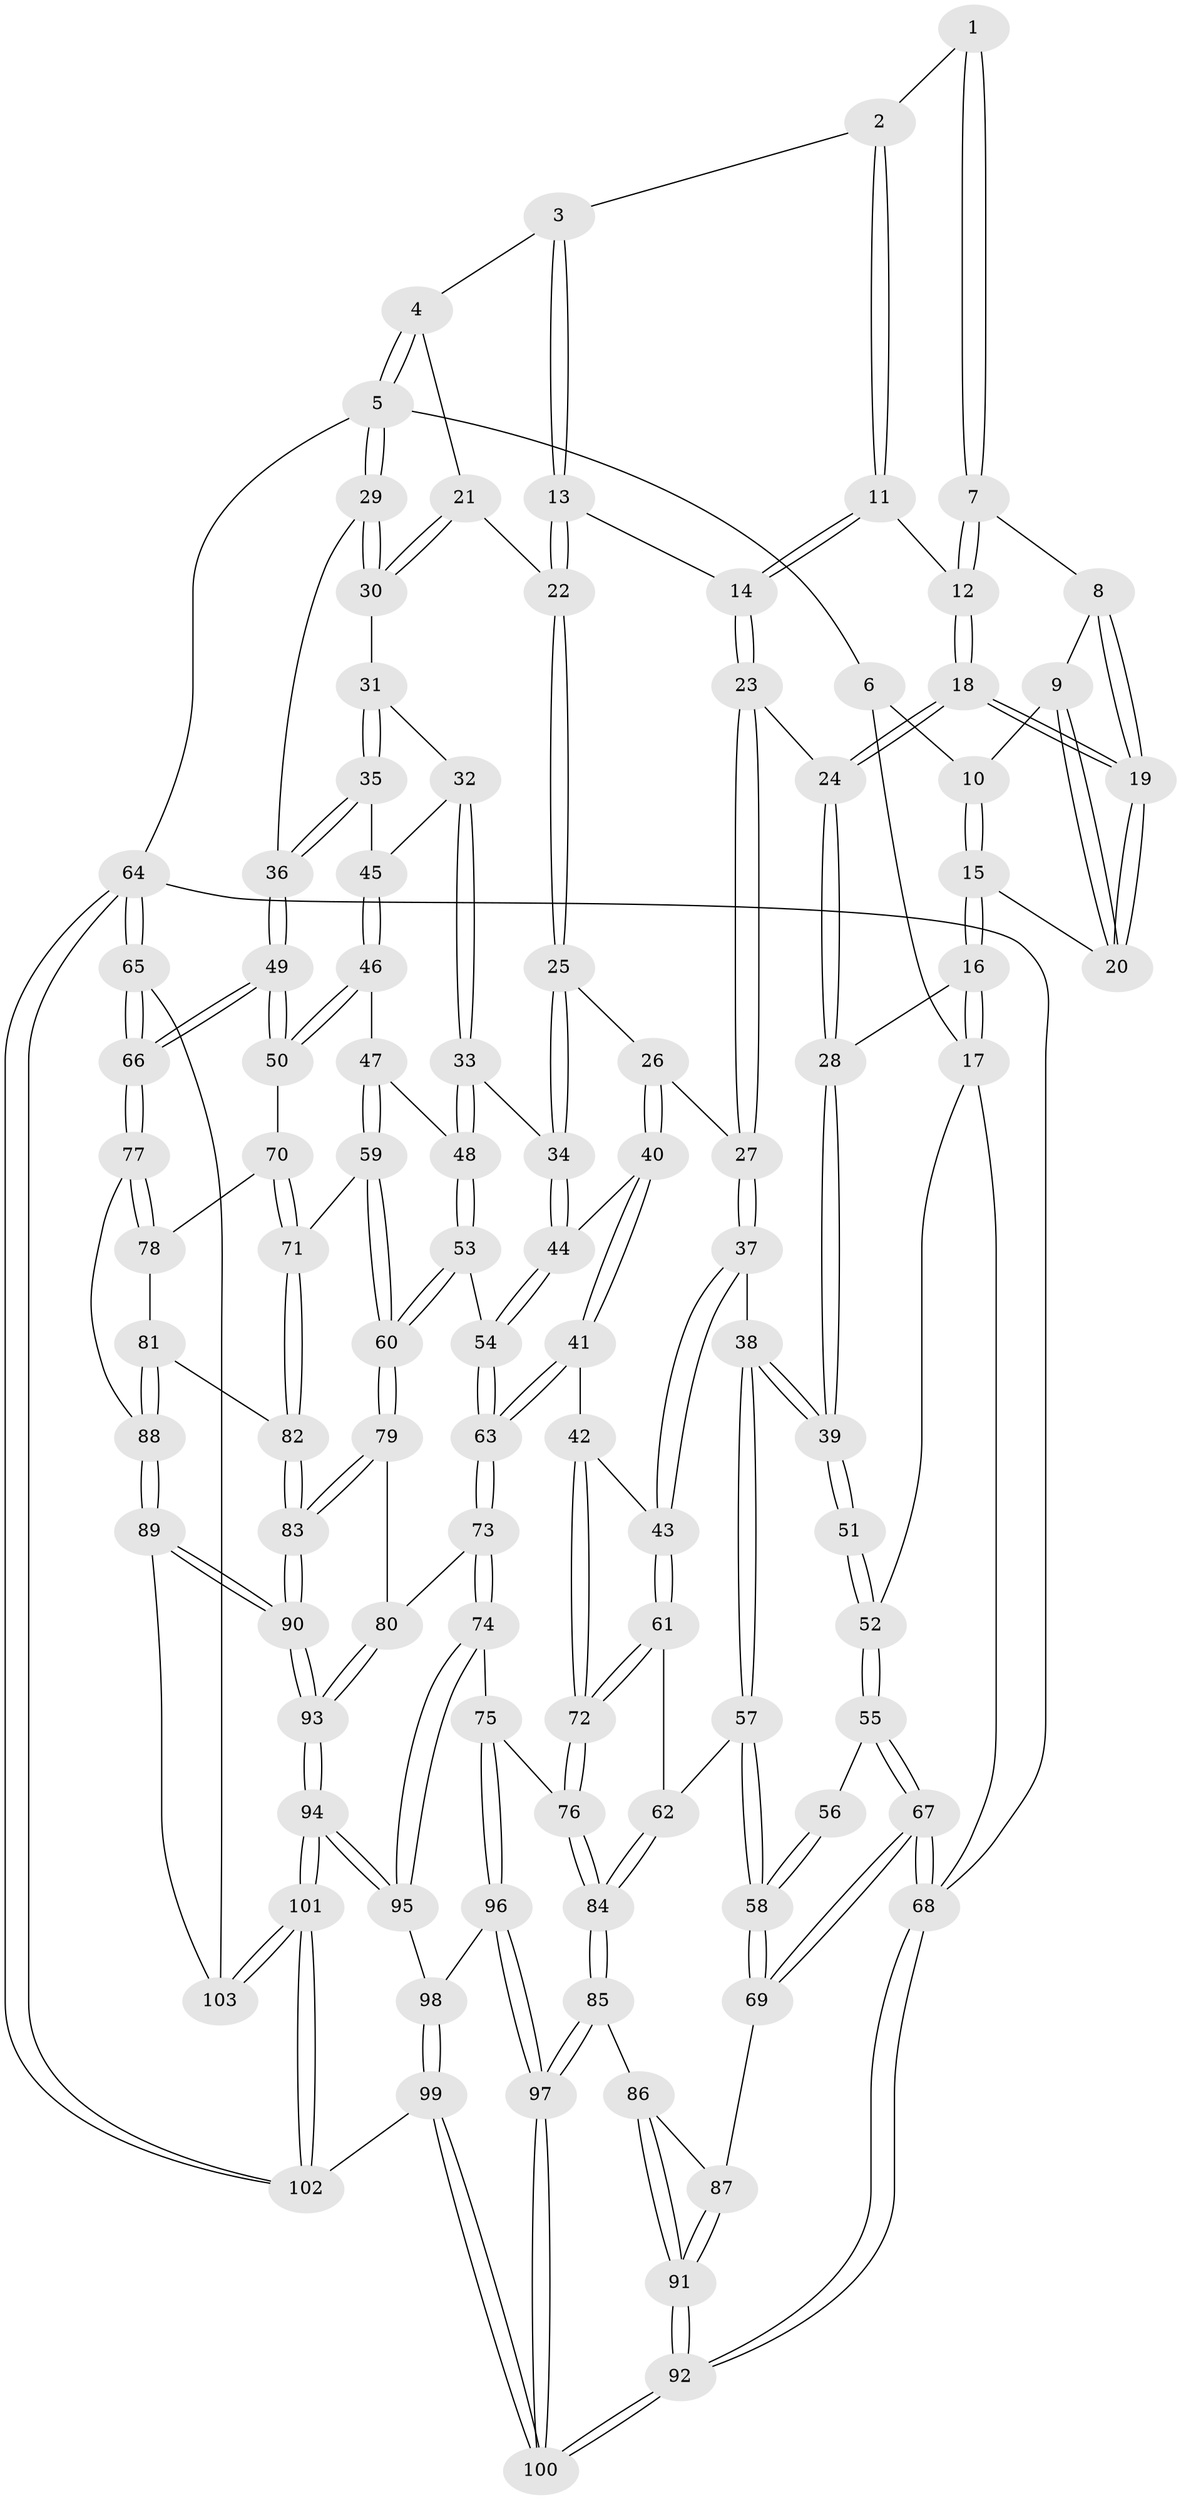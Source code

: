 // Generated by graph-tools (version 1.1) at 2025/03/03/09/25 03:03:21]
// undirected, 103 vertices, 254 edges
graph export_dot {
graph [start="1"]
  node [color=gray90,style=filled];
  1 [pos="+0.28854515360627353+0"];
  2 [pos="+0.5495487091285918+0"];
  3 [pos="+0.5656396449091626+0"];
  4 [pos="+1+0"];
  5 [pos="+1+0"];
  6 [pos="+0.08942939749567684+0"];
  7 [pos="+0.3098598757054091+0.056829946564874896"];
  8 [pos="+0.2769900307869709+0.06257529533457647"];
  9 [pos="+0.1605043781727866+0.07087582809877116"];
  10 [pos="+0.11142055946328802+0"];
  11 [pos="+0.42211530265413255+0.10706664177171019"];
  12 [pos="+0.340673013332337+0.0946186441418293"];
  13 [pos="+0.6049787152860056+0.15051537490519507"];
  14 [pos="+0.46463372188240004+0.16816096216478846"];
  15 [pos="+0+0.16427701310120468"];
  16 [pos="+0+0.24645538454927102"];
  17 [pos="+0+0.2514658085762109"];
  18 [pos="+0.22936024416065878+0.2609263023485197"];
  19 [pos="+0.18976733700324155+0.2023272036025209"];
  20 [pos="+0.14605829608791915+0.14527903148213756"];
  21 [pos="+0.8206067255725332+0.15040849513862917"];
  22 [pos="+0.6745582236034611+0.19551188007465473"];
  23 [pos="+0.45457675795299884+0.19912647773611047"];
  24 [pos="+0.23244949539544546+0.28165103672128566"];
  25 [pos="+0.6265211978403429+0.342535893823217"];
  26 [pos="+0.5459089384692392+0.37318389541759"];
  27 [pos="+0.4788399895041246+0.3476418223339879"];
  28 [pos="+0.21877433032020432+0.3679119582772675"];
  29 [pos="+1+0.24184428569527558"];
  30 [pos="+0.8551542231059853+0.22574315036274908"];
  31 [pos="+0.868143765495292+0.2780733303899108"];
  32 [pos="+0.8389208766844043+0.39880883327242017"];
  33 [pos="+0.7709283873834595+0.44235862668749704"];
  34 [pos="+0.7459118223468684+0.438693605811895"];
  35 [pos="+1+0.3572517146164927"];
  36 [pos="+1+0.3567328050417327"];
  37 [pos="+0.2664232935439364+0.43029648812746546"];
  38 [pos="+0.25885031345167747+0.42717060414700286"];
  39 [pos="+0.22901778298840775+0.39266244681842216"];
  40 [pos="+0.5421923505747027+0.525904962631384"];
  41 [pos="+0.4952559329833454+0.5896268217664874"];
  42 [pos="+0.4640104056712881+0.6022634273323861"];
  43 [pos="+0.32405200072661816+0.5086559824467021"];
  44 [pos="+0.6557378497951964+0.5274476499291603"];
  45 [pos="+0.9097118226024846+0.436555708565786"];
  46 [pos="+0.9833302647201713+0.5888109108684051"];
  47 [pos="+0.8438685865674826+0.5654248858610569"];
  48 [pos="+0.7740789363053677+0.4543290153875735"];
  49 [pos="+1+0.66094972025786"];
  50 [pos="+0.9866339058541784+0.5914694419677783"];
  51 [pos="+0.11860153861006807+0.4472089957169487"];
  52 [pos="+0+0.4448384444593217"];
  53 [pos="+0.7291969919582714+0.6528252957390579"];
  54 [pos="+0.6931990318187514+0.646191513116597"];
  55 [pos="+0+0.44915567173979476"];
  56 [pos="+0.0341152375979612+0.5280484903692922"];
  57 [pos="+0.10798787477956363+0.6703644462833153"];
  58 [pos="+0.10397551079079893+0.6722704203844138"];
  59 [pos="+0.7723428318511923+0.6702576344205534"];
  60 [pos="+0.7597949915373794+0.6720256158582675"];
  61 [pos="+0.2705040900344408+0.7033662095368103"];
  62 [pos="+0.2616604494737045+0.7095254804336293"];
  63 [pos="+0.6329879334051726+0.6685780430734604"];
  64 [pos="+1+1"];
  65 [pos="+1+0.7568805247264803"];
  66 [pos="+1+0.7276229787736291"];
  67 [pos="+0+0.7363804384037956"];
  68 [pos="+0+1"];
  69 [pos="+0.08705798232672661+0.6892312121143083"];
  70 [pos="+0.8654132364040196+0.6833621055947916"];
  71 [pos="+0.8296413613699244+0.6906438952540048"];
  72 [pos="+0.4394991110001235+0.7070548408479738"];
  73 [pos="+0.6031033291020156+0.7810553698911046"];
  74 [pos="+0.5456843048486558+0.8120849612518882"];
  75 [pos="+0.4690668554564284+0.7964610654941403"];
  76 [pos="+0.4596522840000361+0.7906582518460407"];
  77 [pos="+1+0.7387002094398665"];
  78 [pos="+0.907241549240017+0.7296995366090165"];
  79 [pos="+0.7450472846766204+0.7518526250424211"];
  80 [pos="+0.6797415044333968+0.8046017116548789"];
  81 [pos="+0.886254903483316+0.7855988893067725"];
  82 [pos="+0.859888763855363+0.7999923904270108"];
  83 [pos="+0.8351516898946739+0.8522399904782895"];
  84 [pos="+0.283565853125848+0.8932819237021582"];
  85 [pos="+0.2745900433248791+0.907149309109602"];
  86 [pos="+0.17299115900301584+0.8355936866213828"];
  87 [pos="+0.11673974544306663+0.7845370233705519"];
  88 [pos="+1+0.7756980368386437"];
  89 [pos="+0.8401000286090081+0.9018209432922011"];
  90 [pos="+0.8363419677264372+0.9034547356906234"];
  91 [pos="+0+0.9804674228176595"];
  92 [pos="+0+1"];
  93 [pos="+0.7812330376133059+1"];
  94 [pos="+0.7774928868241162+1"];
  95 [pos="+0.5900237385901483+0.9164710479096896"];
  96 [pos="+0.4701259247261821+0.9442509654289584"];
  97 [pos="+0.26040232672440883+1"];
  98 [pos="+0.49935337858487316+0.9631590081023176"];
  99 [pos="+0.5595909283291882+1"];
  100 [pos="+0.17679210878686807+1"];
  101 [pos="+0.8100800842665394+1"];
  102 [pos="+0.8122791954449274+1"];
  103 [pos="+0.9706679968509251+0.8920479571398046"];
  1 -- 2;
  1 -- 7;
  1 -- 7;
  2 -- 3;
  2 -- 11;
  2 -- 11;
  3 -- 4;
  3 -- 13;
  3 -- 13;
  4 -- 5;
  4 -- 5;
  4 -- 21;
  5 -- 6;
  5 -- 29;
  5 -- 29;
  5 -- 64;
  6 -- 10;
  6 -- 17;
  7 -- 8;
  7 -- 12;
  7 -- 12;
  8 -- 9;
  8 -- 19;
  8 -- 19;
  9 -- 10;
  9 -- 20;
  9 -- 20;
  10 -- 15;
  10 -- 15;
  11 -- 12;
  11 -- 14;
  11 -- 14;
  12 -- 18;
  12 -- 18;
  13 -- 14;
  13 -- 22;
  13 -- 22;
  14 -- 23;
  14 -- 23;
  15 -- 16;
  15 -- 16;
  15 -- 20;
  16 -- 17;
  16 -- 17;
  16 -- 28;
  17 -- 52;
  17 -- 68;
  18 -- 19;
  18 -- 19;
  18 -- 24;
  18 -- 24;
  19 -- 20;
  19 -- 20;
  21 -- 22;
  21 -- 30;
  21 -- 30;
  22 -- 25;
  22 -- 25;
  23 -- 24;
  23 -- 27;
  23 -- 27;
  24 -- 28;
  24 -- 28;
  25 -- 26;
  25 -- 34;
  25 -- 34;
  26 -- 27;
  26 -- 40;
  26 -- 40;
  27 -- 37;
  27 -- 37;
  28 -- 39;
  28 -- 39;
  29 -- 30;
  29 -- 30;
  29 -- 36;
  30 -- 31;
  31 -- 32;
  31 -- 35;
  31 -- 35;
  32 -- 33;
  32 -- 33;
  32 -- 45;
  33 -- 34;
  33 -- 48;
  33 -- 48;
  34 -- 44;
  34 -- 44;
  35 -- 36;
  35 -- 36;
  35 -- 45;
  36 -- 49;
  36 -- 49;
  37 -- 38;
  37 -- 43;
  37 -- 43;
  38 -- 39;
  38 -- 39;
  38 -- 57;
  38 -- 57;
  39 -- 51;
  39 -- 51;
  40 -- 41;
  40 -- 41;
  40 -- 44;
  41 -- 42;
  41 -- 63;
  41 -- 63;
  42 -- 43;
  42 -- 72;
  42 -- 72;
  43 -- 61;
  43 -- 61;
  44 -- 54;
  44 -- 54;
  45 -- 46;
  45 -- 46;
  46 -- 47;
  46 -- 50;
  46 -- 50;
  47 -- 48;
  47 -- 59;
  47 -- 59;
  48 -- 53;
  48 -- 53;
  49 -- 50;
  49 -- 50;
  49 -- 66;
  49 -- 66;
  50 -- 70;
  51 -- 52;
  51 -- 52;
  52 -- 55;
  52 -- 55;
  53 -- 54;
  53 -- 60;
  53 -- 60;
  54 -- 63;
  54 -- 63;
  55 -- 56;
  55 -- 67;
  55 -- 67;
  56 -- 58;
  56 -- 58;
  57 -- 58;
  57 -- 58;
  57 -- 62;
  58 -- 69;
  58 -- 69;
  59 -- 60;
  59 -- 60;
  59 -- 71;
  60 -- 79;
  60 -- 79;
  61 -- 62;
  61 -- 72;
  61 -- 72;
  62 -- 84;
  62 -- 84;
  63 -- 73;
  63 -- 73;
  64 -- 65;
  64 -- 65;
  64 -- 102;
  64 -- 102;
  64 -- 68;
  65 -- 66;
  65 -- 66;
  65 -- 103;
  66 -- 77;
  66 -- 77;
  67 -- 68;
  67 -- 68;
  67 -- 69;
  67 -- 69;
  68 -- 92;
  68 -- 92;
  69 -- 87;
  70 -- 71;
  70 -- 71;
  70 -- 78;
  71 -- 82;
  71 -- 82;
  72 -- 76;
  72 -- 76;
  73 -- 74;
  73 -- 74;
  73 -- 80;
  74 -- 75;
  74 -- 95;
  74 -- 95;
  75 -- 76;
  75 -- 96;
  75 -- 96;
  76 -- 84;
  76 -- 84;
  77 -- 78;
  77 -- 78;
  77 -- 88;
  78 -- 81;
  79 -- 80;
  79 -- 83;
  79 -- 83;
  80 -- 93;
  80 -- 93;
  81 -- 82;
  81 -- 88;
  81 -- 88;
  82 -- 83;
  82 -- 83;
  83 -- 90;
  83 -- 90;
  84 -- 85;
  84 -- 85;
  85 -- 86;
  85 -- 97;
  85 -- 97;
  86 -- 87;
  86 -- 91;
  86 -- 91;
  87 -- 91;
  87 -- 91;
  88 -- 89;
  88 -- 89;
  89 -- 90;
  89 -- 90;
  89 -- 103;
  90 -- 93;
  90 -- 93;
  91 -- 92;
  91 -- 92;
  92 -- 100;
  92 -- 100;
  93 -- 94;
  93 -- 94;
  94 -- 95;
  94 -- 95;
  94 -- 101;
  94 -- 101;
  95 -- 98;
  96 -- 97;
  96 -- 97;
  96 -- 98;
  97 -- 100;
  97 -- 100;
  98 -- 99;
  98 -- 99;
  99 -- 100;
  99 -- 100;
  99 -- 102;
  101 -- 102;
  101 -- 102;
  101 -- 103;
  101 -- 103;
}
